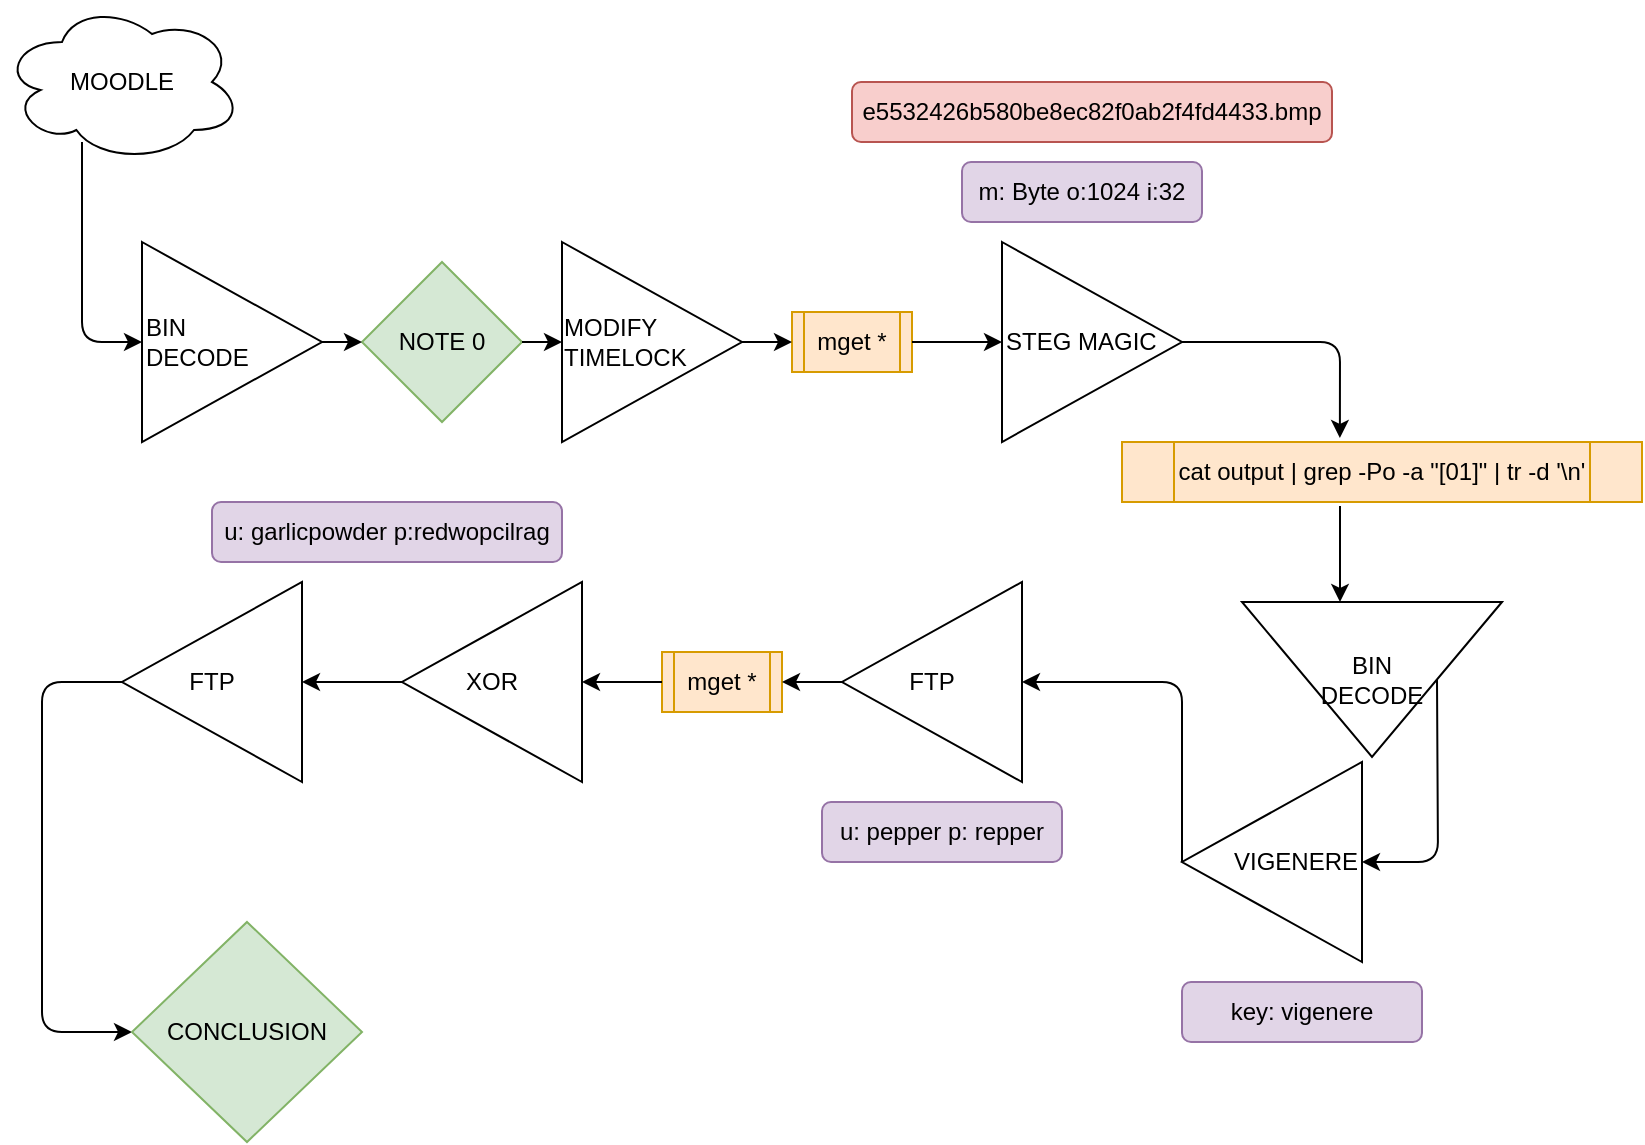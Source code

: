 <mxfile version="14.6.12"><diagram id="45BVupjZ8yRA6g6zFClh" name="Page-1"><mxGraphModel dx="1422" dy="745" grid="1" gridSize="10" guides="1" tooltips="1" connect="1" arrows="1" fold="1" page="1" pageScale="1" pageWidth="850" pageHeight="1100" math="0" shadow="0"><root><mxCell id="0"/><mxCell id="1" parent="0"/><mxCell id="r-kU4kNJw7Lt77gS1hqP-1" value="&lt;div&gt;MOODLE&lt;/div&gt;" style="ellipse;shape=cloud;whiteSpace=wrap;html=1;" vertex="1" parent="1"><mxGeometry y="100" width="120" height="80" as="geometry"/></mxCell><mxCell id="r-kU4kNJw7Lt77gS1hqP-3" value="&lt;div align=&quot;left&quot;&gt;BIN&lt;/div&gt;&lt;div align=&quot;left&quot;&gt;DECODE&lt;br&gt;&lt;/div&gt;" style="triangle;whiteSpace=wrap;html=1;align=left;" vertex="1" parent="1"><mxGeometry x="70" y="220" width="90" height="100" as="geometry"/></mxCell><mxCell id="r-kU4kNJw7Lt77gS1hqP-4" value="NOTE 0" style="rhombus;whiteSpace=wrap;html=1;fillColor=#d5e8d4;strokeColor=#82b366;" vertex="1" parent="1"><mxGeometry x="180" y="230" width="80" height="80" as="geometry"/></mxCell><mxCell id="r-kU4kNJw7Lt77gS1hqP-5" value="&lt;div align=&quot;left&quot;&gt;MODIFY TIMELOCK&lt;br&gt;&lt;/div&gt;" style="triangle;whiteSpace=wrap;html=1;" vertex="1" parent="1"><mxGeometry x="280" y="220" width="90" height="100" as="geometry"/></mxCell><mxCell id="r-kU4kNJw7Lt77gS1hqP-7" value="mget *" style="shape=process;whiteSpace=wrap;html=1;backgroundOutline=1;fillColor=#ffe6cc;strokeColor=#d79b00;" vertex="1" parent="1"><mxGeometry x="395" y="255" width="60" height="30" as="geometry"/></mxCell><mxCell id="r-kU4kNJw7Lt77gS1hqP-8" value="FTP" style="triangle;whiteSpace=wrap;html=1;direction=west;" vertex="1" parent="1"><mxGeometry x="420" y="390" width="90" height="100" as="geometry"/></mxCell><mxCell id="r-kU4kNJw7Lt77gS1hqP-15" value="" style="endArrow=classic;html=1;exitX=1;exitY=0.5;exitDx=0;exitDy=0;entryX=0;entryY=0.5;entryDx=0;entryDy=0;" edge="1" parent="1" source="r-kU4kNJw7Lt77gS1hqP-5" target="r-kU4kNJw7Lt77gS1hqP-7"><mxGeometry width="50" height="50" relative="1" as="geometry"><mxPoint x="400" y="360" as="sourcePoint"/><mxPoint x="450" y="310" as="targetPoint"/></mxGeometry></mxCell><mxCell id="r-kU4kNJw7Lt77gS1hqP-16" value="" style="endArrow=classic;html=1;exitX=1;exitY=0.5;exitDx=0;exitDy=0;entryX=0;entryY=0.5;entryDx=0;entryDy=0;" edge="1" parent="1" source="r-kU4kNJw7Lt77gS1hqP-4" target="r-kU4kNJw7Lt77gS1hqP-5"><mxGeometry width="50" height="50" relative="1" as="geometry"><mxPoint x="400" y="360" as="sourcePoint"/><mxPoint x="450" y="310" as="targetPoint"/></mxGeometry></mxCell><mxCell id="r-kU4kNJw7Lt77gS1hqP-17" value="" style="endArrow=classic;html=1;" edge="1" parent="1"><mxGeometry width="50" height="50" relative="1" as="geometry"><mxPoint x="40" y="170" as="sourcePoint"/><mxPoint x="70" y="270" as="targetPoint"/><Array as="points"><mxPoint x="40" y="270"/></Array></mxGeometry></mxCell><mxCell id="r-kU4kNJw7Lt77gS1hqP-18" value="" style="endArrow=classic;html=1;exitX=1;exitY=0.5;exitDx=0;exitDy=0;" edge="1" parent="1" source="r-kU4kNJw7Lt77gS1hqP-3"><mxGeometry width="50" height="50" relative="1" as="geometry"><mxPoint x="400" y="360" as="sourcePoint"/><mxPoint x="180" y="270" as="targetPoint"/></mxGeometry></mxCell><mxCell id="r-kU4kNJw7Lt77gS1hqP-20" value="&lt;div align=&quot;left&quot;&gt;STEG MAGIC&lt;br&gt;&lt;/div&gt;" style="triangle;whiteSpace=wrap;html=1;align=left;" vertex="1" parent="1"><mxGeometry x="500" y="220" width="90" height="100" as="geometry"/></mxCell><mxCell id="r-kU4kNJw7Lt77gS1hqP-24" value="" style="endArrow=classic;html=1;entryX=0;entryY=0.5;entryDx=0;entryDy=0;exitX=1;exitY=0.5;exitDx=0;exitDy=0;" edge="1" parent="1" source="r-kU4kNJw7Lt77gS1hqP-7" target="r-kU4kNJw7Lt77gS1hqP-20"><mxGeometry width="50" height="50" relative="1" as="geometry"><mxPoint x="400" y="360" as="sourcePoint"/><mxPoint x="450" y="310" as="targetPoint"/></mxGeometry></mxCell><mxCell id="r-kU4kNJw7Lt77gS1hqP-25" value="" style="endArrow=classic;html=1;exitX=1;exitY=0.5;exitDx=0;exitDy=0;entryX=0.419;entryY=-0.067;entryDx=0;entryDy=0;entryPerimeter=0;" edge="1" parent="1" source="r-kU4kNJw7Lt77gS1hqP-20" target="r-kU4kNJw7Lt77gS1hqP-28"><mxGeometry width="50" height="50" relative="1" as="geometry"><mxPoint x="400" y="360" as="sourcePoint"/><mxPoint x="740" y="270" as="targetPoint"/><Array as="points"><mxPoint x="669" y="270"/></Array></mxGeometry></mxCell><mxCell id="r-kU4kNJw7Lt77gS1hqP-27" value="m: Byte o:1024 i:32" style="rounded=1;whiteSpace=wrap;html=1;fillColor=#e1d5e7;strokeColor=#9673a6;" vertex="1" parent="1"><mxGeometry x="480" y="180" width="120" height="30" as="geometry"/></mxCell><mxCell id="r-kU4kNJw7Lt77gS1hqP-28" value="cat output | grep -Po -a &quot;[01]&quot; | tr -d '\n'" style="shape=process;whiteSpace=wrap;html=1;backgroundOutline=1;fillColor=#ffe6cc;strokeColor=#d79b00;" vertex="1" parent="1"><mxGeometry x="560" y="320" width="260" height="30" as="geometry"/></mxCell><mxCell id="r-kU4kNJw7Lt77gS1hqP-29" value="&lt;div align=&quot;right&quot;&gt;VIGENERE&lt;/div&gt;" style="triangle;whiteSpace=wrap;html=1;align=right;direction=west;" vertex="1" parent="1"><mxGeometry x="590" y="480" width="90" height="100" as="geometry"/></mxCell><mxCell id="r-kU4kNJw7Lt77gS1hqP-30" value="" style="endArrow=classic;html=1;" edge="1" parent="1"><mxGeometry width="50" height="50" relative="1" as="geometry"><mxPoint x="669" y="352" as="sourcePoint"/><mxPoint x="669" y="400" as="targetPoint"/></mxGeometry></mxCell><mxCell id="r-kU4kNJw7Lt77gS1hqP-32" value="key: vigenere" style="rounded=1;whiteSpace=wrap;html=1;fillColor=#e1d5e7;strokeColor=#9673a6;" vertex="1" parent="1"><mxGeometry x="590" y="590" width="120" height="30" as="geometry"/></mxCell><mxCell id="r-kU4kNJw7Lt77gS1hqP-33" value="u: pepper p: repper" style="rounded=1;whiteSpace=wrap;html=1;fillColor=#e1d5e7;strokeColor=#9673a6;" vertex="1" parent="1"><mxGeometry x="410" y="500" width="120" height="30" as="geometry"/></mxCell><mxCell id="r-kU4kNJw7Lt77gS1hqP-34" value="" style="endArrow=classic;html=1;exitX=1;exitY=0.5;exitDx=0;exitDy=0;entryX=0;entryY=0.5;entryDx=0;entryDy=0;" edge="1" parent="1" source="r-kU4kNJw7Lt77gS1hqP-29" target="r-kU4kNJw7Lt77gS1hqP-8"><mxGeometry width="50" height="50" relative="1" as="geometry"><mxPoint x="380" y="360" as="sourcePoint"/><mxPoint x="430" y="310" as="targetPoint"/><Array as="points"><mxPoint x="590" y="440"/></Array></mxGeometry></mxCell><mxCell id="r-kU4kNJw7Lt77gS1hqP-35" value="mget *" style="shape=process;whiteSpace=wrap;html=1;backgroundOutline=1;fillColor=#ffe6cc;strokeColor=#d79b00;" vertex="1" parent="1"><mxGeometry x="330" y="425" width="60" height="30" as="geometry"/></mxCell><mxCell id="r-kU4kNJw7Lt77gS1hqP-36" value="" style="endArrow=classic;html=1;exitX=1;exitY=0.5;exitDx=0;exitDy=0;entryX=1;entryY=0.5;entryDx=0;entryDy=0;" edge="1" parent="1" source="r-kU4kNJw7Lt77gS1hqP-8" target="r-kU4kNJw7Lt77gS1hqP-35"><mxGeometry width="50" height="50" relative="1" as="geometry"><mxPoint x="600" y="450" as="sourcePoint"/><mxPoint x="520" y="450" as="targetPoint"/></mxGeometry></mxCell><mxCell id="r-kU4kNJw7Lt77gS1hqP-37" value="XOR" style="triangle;whiteSpace=wrap;html=1;direction=west;" vertex="1" parent="1"><mxGeometry x="200" y="390" width="90" height="100" as="geometry"/></mxCell><mxCell id="r-kU4kNJw7Lt77gS1hqP-38" value="" style="endArrow=classic;html=1;exitX=0;exitY=0.5;exitDx=0;exitDy=0;entryX=0;entryY=0.5;entryDx=0;entryDy=0;" edge="1" parent="1" source="r-kU4kNJw7Lt77gS1hqP-35" target="r-kU4kNJw7Lt77gS1hqP-37"><mxGeometry width="50" height="50" relative="1" as="geometry"><mxPoint x="380" y="360" as="sourcePoint"/><mxPoint x="430" y="310" as="targetPoint"/></mxGeometry></mxCell><mxCell id="r-kU4kNJw7Lt77gS1hqP-39" value="" style="endArrow=classic;html=1;exitX=1;exitY=0.5;exitDx=0;exitDy=0;" edge="1" parent="1" source="r-kU4kNJw7Lt77gS1hqP-37"><mxGeometry width="50" height="50" relative="1" as="geometry"><mxPoint x="380" y="360" as="sourcePoint"/><mxPoint x="150" y="440" as="targetPoint"/></mxGeometry></mxCell><mxCell id="r-kU4kNJw7Lt77gS1hqP-40" value="FTP" style="triangle;whiteSpace=wrap;html=1;direction=west;" vertex="1" parent="1"><mxGeometry x="60" y="390" width="90" height="100" as="geometry"/></mxCell><mxCell id="r-kU4kNJw7Lt77gS1hqP-41" value="u: garlicpowder p:redwopcilrag" style="rounded=1;whiteSpace=wrap;html=1;fillColor=#e1d5e7;strokeColor=#9673a6;" vertex="1" parent="1"><mxGeometry x="105" y="350" width="175" height="30" as="geometry"/></mxCell><mxCell id="r-kU4kNJw7Lt77gS1hqP-42" value="" style="endArrow=classic;html=1;exitX=1;exitY=0.5;exitDx=0;exitDy=0;entryX=0;entryY=0.5;entryDx=0;entryDy=0;" edge="1" parent="1" source="r-kU4kNJw7Lt77gS1hqP-40" target="r-kU4kNJw7Lt77gS1hqP-44"><mxGeometry width="50" height="50" relative="1" as="geometry"><mxPoint x="380" y="360" as="sourcePoint"/><mxPoint x="20" y="480" as="targetPoint"/><Array as="points"><mxPoint x="20" y="440"/><mxPoint x="20" y="615"/></Array></mxGeometry></mxCell><mxCell id="r-kU4kNJw7Lt77gS1hqP-43" value="e5532426b580be8ec82f0ab2f4fd4433.bmp" style="rounded=1;whiteSpace=wrap;html=1;fillColor=#f8cecc;strokeColor=#b85450;" vertex="1" parent="1"><mxGeometry x="425" y="140" width="240" height="30" as="geometry"/></mxCell><mxCell id="r-kU4kNJw7Lt77gS1hqP-44" value="CONCLUSION" style="rhombus;whiteSpace=wrap;html=1;fillColor=#d5e8d4;strokeColor=#82b366;" vertex="1" parent="1"><mxGeometry x="65" y="560" width="115" height="110" as="geometry"/></mxCell><mxCell id="r-kU4kNJw7Lt77gS1hqP-45" value="&lt;div align=&quot;center&quot;&gt;BIN&lt;/div&gt;&lt;div align=&quot;center&quot;&gt;DECODE&lt;br&gt;&lt;/div&gt;" style="triangle;whiteSpace=wrap;html=1;align=center;direction=south;" vertex="1" parent="1"><mxGeometry x="620" y="400" width="130" height="77.5" as="geometry"/></mxCell><mxCell id="r-kU4kNJw7Lt77gS1hqP-46" value="" style="endArrow=classic;html=1;exitX=0.5;exitY=0;exitDx=0;exitDy=0;entryX=0;entryY=0.5;entryDx=0;entryDy=0;" edge="1" parent="1" source="r-kU4kNJw7Lt77gS1hqP-45" target="r-kU4kNJw7Lt77gS1hqP-29"><mxGeometry width="50" height="50" relative="1" as="geometry"><mxPoint x="380" y="460" as="sourcePoint"/><mxPoint x="740" y="520" as="targetPoint"/><Array as="points"><mxPoint x="718" y="530"/></Array></mxGeometry></mxCell></root></mxGraphModel></diagram></mxfile>
